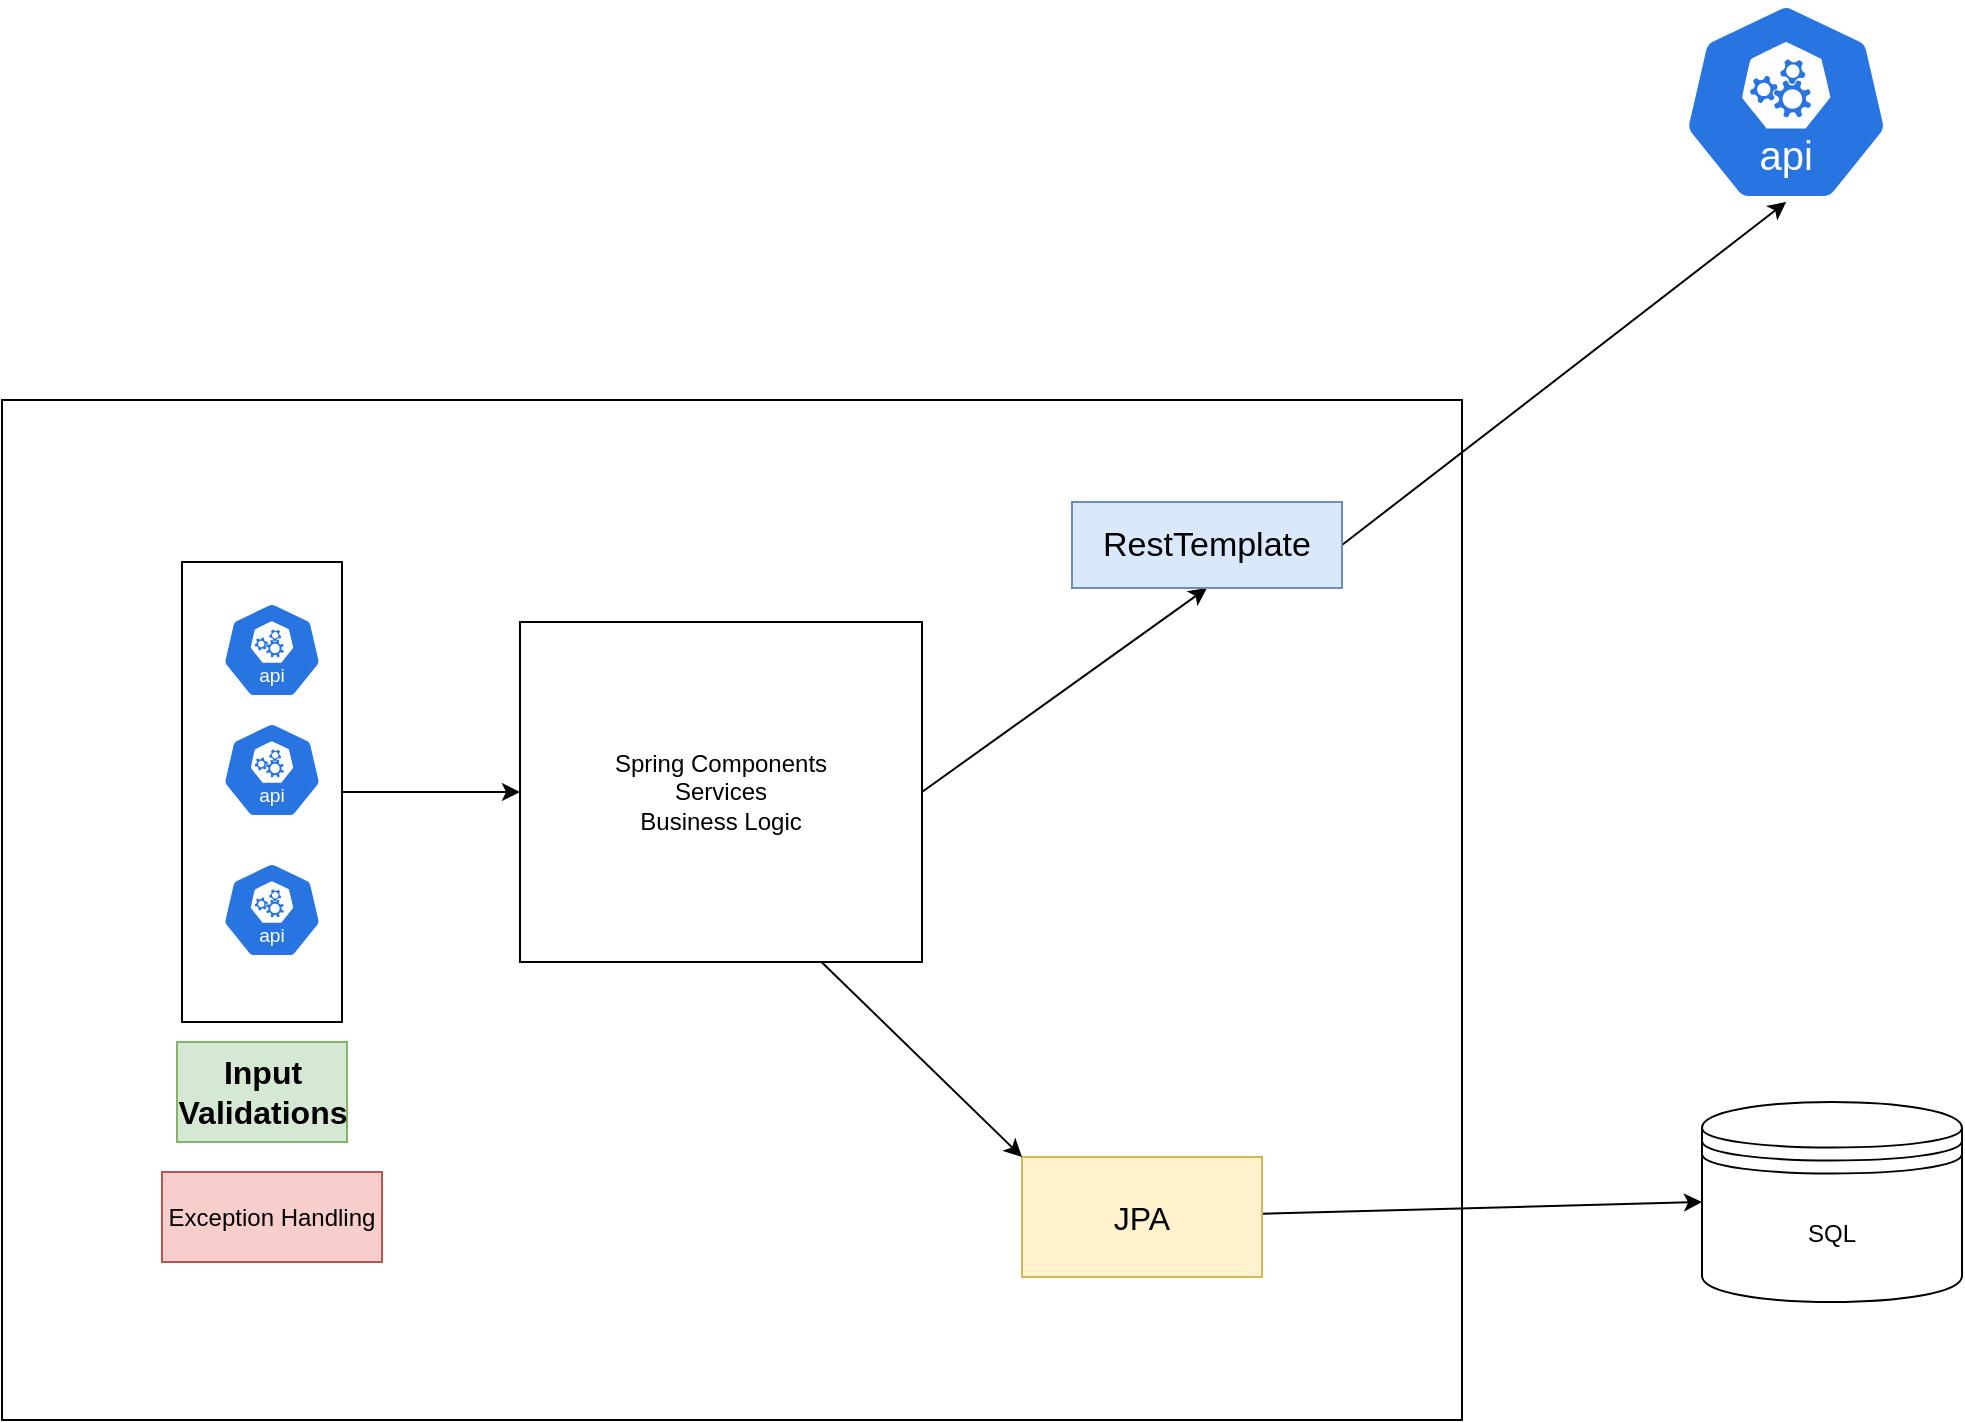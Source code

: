 <mxfile version="26.0.16">
  <diagram name="Page-1" id="9BwkSdJM3UsWRwAytRGy">
    <mxGraphModel dx="1468" dy="1984" grid="1" gridSize="10" guides="1" tooltips="1" connect="1" arrows="1" fold="1" page="1" pageScale="1" pageWidth="827" pageHeight="1169" math="0" shadow="0">
      <root>
        <mxCell id="0" />
        <mxCell id="1" parent="0" />
        <mxCell id="UzF8o4GN21DXVbc5qYGS-26" value="" style="rounded=0;whiteSpace=wrap;html=1;" vertex="1" parent="1">
          <mxGeometry x="90" y="-251" width="730" height="510" as="geometry" />
        </mxCell>
        <mxCell id="UzF8o4GN21DXVbc5qYGS-8" style="edgeStyle=orthogonalEdgeStyle;rounded=0;orthogonalLoop=1;jettySize=auto;html=1;entryX=0;entryY=0.5;entryDx=0;entryDy=0;" edge="1" parent="1" source="UzF8o4GN21DXVbc5qYGS-4" target="UzF8o4GN21DXVbc5qYGS-7">
          <mxGeometry relative="1" as="geometry" />
        </mxCell>
        <mxCell id="UzF8o4GN21DXVbc5qYGS-4" value="" style="rounded=0;whiteSpace=wrap;html=1;" vertex="1" parent="1">
          <mxGeometry x="180" y="-170" width="80" height="230" as="geometry" />
        </mxCell>
        <mxCell id="UzF8o4GN21DXVbc5qYGS-1" value="SQL" style="shape=datastore;whiteSpace=wrap;html=1;" vertex="1" parent="1">
          <mxGeometry x="940" y="100" width="130" height="100" as="geometry" />
        </mxCell>
        <mxCell id="UzF8o4GN21DXVbc5qYGS-20" style="edgeStyle=none;rounded=0;orthogonalLoop=1;jettySize=auto;html=1;entryX=0;entryY=0.5;entryDx=0;entryDy=0;" edge="1" parent="1" source="UzF8o4GN21DXVbc5qYGS-2" target="UzF8o4GN21DXVbc5qYGS-1">
          <mxGeometry relative="1" as="geometry" />
        </mxCell>
        <mxCell id="UzF8o4GN21DXVbc5qYGS-2" value="&lt;font style=&quot;font-size: 16px;&quot;&gt;JPA&lt;/font&gt;" style="rounded=0;whiteSpace=wrap;html=1;fillColor=#fff2cc;strokeColor=#d6b656;" vertex="1" parent="1">
          <mxGeometry x="600" y="127.5" width="120" height="60" as="geometry" />
        </mxCell>
        <mxCell id="UzF8o4GN21DXVbc5qYGS-3" value="" style="aspect=fixed;sketch=0;html=1;dashed=0;whitespace=wrap;verticalLabelPosition=bottom;verticalAlign=top;fillColor=#2875E2;strokeColor=#ffffff;points=[[0.005,0.63,0],[0.1,0.2,0],[0.9,0.2,0],[0.5,0,0],[0.995,0.63,0],[0.72,0.99,0],[0.5,1,0],[0.28,0.99,0]];shape=mxgraph.kubernetes.icon2;kubernetesLabel=1;prIcon=api" vertex="1" parent="1">
          <mxGeometry x="200" y="-150" width="50" height="48" as="geometry" />
        </mxCell>
        <mxCell id="UzF8o4GN21DXVbc5qYGS-5" value="" style="aspect=fixed;sketch=0;html=1;dashed=0;whitespace=wrap;verticalLabelPosition=bottom;verticalAlign=top;fillColor=#2875E2;strokeColor=#ffffff;points=[[0.005,0.63,0],[0.1,0.2,0],[0.9,0.2,0],[0.5,0,0],[0.995,0.63,0],[0.72,0.99,0],[0.5,1,0],[0.28,0.99,0]];shape=mxgraph.kubernetes.icon2;kubernetesLabel=1;prIcon=api" vertex="1" parent="1">
          <mxGeometry x="200" y="-20" width="50" height="48" as="geometry" />
        </mxCell>
        <mxCell id="UzF8o4GN21DXVbc5qYGS-6" value="" style="aspect=fixed;sketch=0;html=1;dashed=0;whitespace=wrap;verticalLabelPosition=bottom;verticalAlign=top;fillColor=#2875E2;strokeColor=#ffffff;points=[[0.005,0.63,0],[0.1,0.2,0],[0.9,0.2,0],[0.5,0,0],[0.995,0.63,0],[0.72,0.99,0],[0.5,1,0],[0.28,0.99,0]];shape=mxgraph.kubernetes.icon2;kubernetesLabel=1;prIcon=api" vertex="1" parent="1">
          <mxGeometry x="200" y="-90" width="50" height="48" as="geometry" />
        </mxCell>
        <mxCell id="UzF8o4GN21DXVbc5qYGS-27" style="edgeStyle=none;rounded=0;orthogonalLoop=1;jettySize=auto;html=1;exitX=0.75;exitY=1;exitDx=0;exitDy=0;entryX=0;entryY=0;entryDx=0;entryDy=0;" edge="1" parent="1" source="UzF8o4GN21DXVbc5qYGS-7" target="UzF8o4GN21DXVbc5qYGS-2">
          <mxGeometry relative="1" as="geometry" />
        </mxCell>
        <mxCell id="UzF8o4GN21DXVbc5qYGS-7" value="Spring Components&lt;div&gt;Services&lt;/div&gt;&lt;div&gt;Business Logic&lt;/div&gt;" style="rounded=0;whiteSpace=wrap;html=1;" vertex="1" parent="1">
          <mxGeometry x="349" y="-140" width="201" height="170" as="geometry" />
        </mxCell>
        <mxCell id="UzF8o4GN21DXVbc5qYGS-17" value="" style="aspect=fixed;sketch=0;html=1;dashed=0;whitespace=wrap;verticalLabelPosition=bottom;verticalAlign=top;fillColor=#2875E2;strokeColor=#ffffff;points=[[0.005,0.63,0],[0.1,0.2,0],[0.9,0.2,0],[0.5,0,0],[0.995,0.63,0],[0.72,0.99,0],[0.5,1,0],[0.28,0.99,0]];shape=mxgraph.kubernetes.icon2;kubernetesLabel=1;prIcon=api" vertex="1" parent="1">
          <mxGeometry x="930" y="-450" width="104.17" height="100" as="geometry" />
        </mxCell>
        <mxCell id="UzF8o4GN21DXVbc5qYGS-19" style="edgeStyle=none;rounded=0;orthogonalLoop=1;jettySize=auto;html=1;exitX=1;exitY=0.5;exitDx=0;exitDy=0;entryX=0.5;entryY=1;entryDx=0;entryDy=0;entryPerimeter=0;" edge="1" parent="1" source="UzF8o4GN21DXVbc5qYGS-24" target="UzF8o4GN21DXVbc5qYGS-17">
          <mxGeometry relative="1" as="geometry" />
        </mxCell>
        <mxCell id="UzF8o4GN21DXVbc5qYGS-22" value="&lt;b&gt;&lt;font style=&quot;font-size: 16px;&quot;&gt;Input Validations&lt;/font&gt;&lt;/b&gt;" style="text;html=1;align=center;verticalAlign=middle;whiteSpace=wrap;rounded=0;fillColor=#d5e8d4;strokeColor=#82b366;" vertex="1" parent="1">
          <mxGeometry x="177.5" y="70" width="85" height="50" as="geometry" />
        </mxCell>
        <mxCell id="UzF8o4GN21DXVbc5qYGS-23" value="Exception Handling" style="text;html=1;align=center;verticalAlign=middle;whiteSpace=wrap;rounded=0;fillColor=#f8cecc;strokeColor=#b85450;" vertex="1" parent="1">
          <mxGeometry x="170" y="135" width="110" height="45" as="geometry" />
        </mxCell>
        <mxCell id="UzF8o4GN21DXVbc5qYGS-25" value="" style="edgeStyle=none;rounded=0;orthogonalLoop=1;jettySize=auto;html=1;exitX=1;exitY=0.5;exitDx=0;exitDy=0;entryX=0.5;entryY=1;entryDx=0;entryDy=0;entryPerimeter=0;" edge="1" parent="1" source="UzF8o4GN21DXVbc5qYGS-7" target="UzF8o4GN21DXVbc5qYGS-24">
          <mxGeometry relative="1" as="geometry">
            <mxPoint x="550" y="-55" as="sourcePoint" />
            <mxPoint x="782" y="-290" as="targetPoint" />
          </mxGeometry>
        </mxCell>
        <mxCell id="UzF8o4GN21DXVbc5qYGS-24" value="&lt;font style=&quot;font-size: 17px;&quot;&gt;RestTemplate&lt;/font&gt;" style="text;html=1;align=center;verticalAlign=middle;whiteSpace=wrap;rounded=0;fillColor=#dae8fc;strokeColor=#6c8ebf;" vertex="1" parent="1">
          <mxGeometry x="625" y="-200" width="135" height="43" as="geometry" />
        </mxCell>
      </root>
    </mxGraphModel>
  </diagram>
</mxfile>
